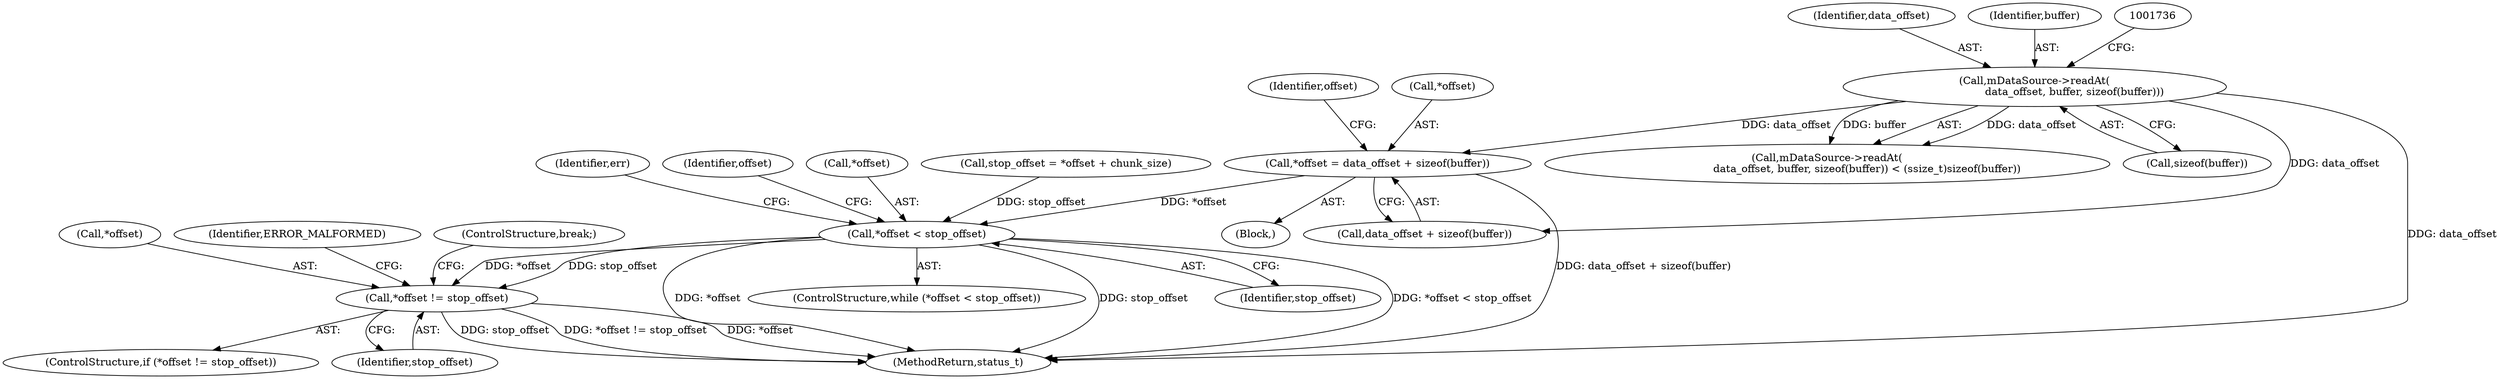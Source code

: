 digraph "0_Android_f81038006b4c59a5a148dcad887371206033c28f_2@API" {
"1001816" [label="(Call,*offset = data_offset + sizeof(buffer))"];
"1001730" [label="(Call,mDataSource->readAt(\n                        data_offset, buffer, sizeof(buffer)))"];
"1001824" [label="(Call,*offset < stop_offset)"];
"1001845" [label="(Call,*offset != stop_offset)"];
"1001844" [label="(ControlStructure,if (*offset != stop_offset))"];
"1001825" [label="(Call,*offset)"];
"1003289" [label="(MethodReturn,status_t)"];
"1001810" [label="(Call,stop_offset = *offset + chunk_size)"];
"1001730" [label="(Call,mDataSource->readAt(\n                        data_offset, buffer, sizeof(buffer)))"];
"1001848" [label="(Identifier,stop_offset)"];
"1001824" [label="(Call,*offset < stop_offset)"];
"1001827" [label="(Identifier,stop_offset)"];
"1001826" [label="(Identifier,offset)"];
"1001816" [label="(Call,*offset = data_offset + sizeof(buffer))"];
"1001733" [label="(Call,sizeof(buffer))"];
"1001731" [label="(Identifier,data_offset)"];
"1001823" [label="(ControlStructure,while (*offset < stop_offset))"];
"1001846" [label="(Call,*offset)"];
"1001732" [label="(Identifier,buffer)"];
"1001851" [label="(Identifier,ERROR_MALFORMED)"];
"1001819" [label="(Call,data_offset + sizeof(buffer))"];
"1001845" [label="(Call,*offset != stop_offset)"];
"1001852" [label="(ControlStructure,break;)"];
"1001817" [label="(Call,*offset)"];
"1001729" [label="(Call,mDataSource->readAt(\n                        data_offset, buffer, sizeof(buffer)) < (ssize_t)sizeof(buffer))"];
"1001831" [label="(Identifier,err)"];
"1001713" [label="(Block,)"];
"1001847" [label="(Identifier,offset)"];
"1001816" -> "1001713"  [label="AST: "];
"1001816" -> "1001819"  [label="CFG: "];
"1001817" -> "1001816"  [label="AST: "];
"1001819" -> "1001816"  [label="AST: "];
"1001826" -> "1001816"  [label="CFG: "];
"1001816" -> "1003289"  [label="DDG: data_offset + sizeof(buffer)"];
"1001730" -> "1001816"  [label="DDG: data_offset"];
"1001816" -> "1001824"  [label="DDG: *offset"];
"1001730" -> "1001729"  [label="AST: "];
"1001730" -> "1001733"  [label="CFG: "];
"1001731" -> "1001730"  [label="AST: "];
"1001732" -> "1001730"  [label="AST: "];
"1001733" -> "1001730"  [label="AST: "];
"1001736" -> "1001730"  [label="CFG: "];
"1001730" -> "1003289"  [label="DDG: data_offset"];
"1001730" -> "1001729"  [label="DDG: data_offset"];
"1001730" -> "1001729"  [label="DDG: buffer"];
"1001730" -> "1001819"  [label="DDG: data_offset"];
"1001824" -> "1001823"  [label="AST: "];
"1001824" -> "1001827"  [label="CFG: "];
"1001825" -> "1001824"  [label="AST: "];
"1001827" -> "1001824"  [label="AST: "];
"1001831" -> "1001824"  [label="CFG: "];
"1001847" -> "1001824"  [label="CFG: "];
"1001824" -> "1003289"  [label="DDG: *offset"];
"1001824" -> "1003289"  [label="DDG: *offset < stop_offset"];
"1001824" -> "1003289"  [label="DDG: stop_offset"];
"1001810" -> "1001824"  [label="DDG: stop_offset"];
"1001824" -> "1001845"  [label="DDG: *offset"];
"1001824" -> "1001845"  [label="DDG: stop_offset"];
"1001845" -> "1001844"  [label="AST: "];
"1001845" -> "1001848"  [label="CFG: "];
"1001846" -> "1001845"  [label="AST: "];
"1001848" -> "1001845"  [label="AST: "];
"1001851" -> "1001845"  [label="CFG: "];
"1001852" -> "1001845"  [label="CFG: "];
"1001845" -> "1003289"  [label="DDG: *offset"];
"1001845" -> "1003289"  [label="DDG: stop_offset"];
"1001845" -> "1003289"  [label="DDG: *offset != stop_offset"];
}
